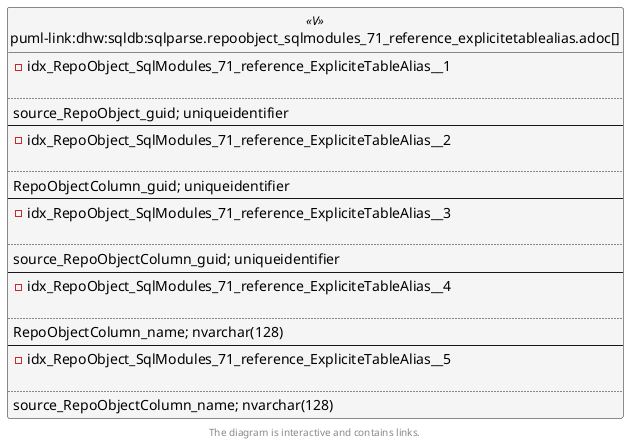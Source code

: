 @startuml
left to right direction
'top to bottom direction
hide circle
'avoide "." issues:
set namespaceSeparator none


skinparam class {
  BackgroundColor White
  BackgroundColor<<FN>> Yellow
  BackgroundColor<<FS>> Yellow
  BackgroundColor<<FT>> LightGray
  BackgroundColor<<IF>> Yellow
  BackgroundColor<<IS>> Yellow
  BackgroundColor<<P>> Aqua
  BackgroundColor<<PC>> Aqua
  BackgroundColor<<SN>> Yellow
  BackgroundColor<<SO>> SlateBlue
  BackgroundColor<<TF>> LightGray
  BackgroundColor<<TR>> Tomato
  BackgroundColor<<U>> White
  BackgroundColor<<V>> WhiteSmoke
  BackgroundColor<<X>> Aqua
  BackgroundColor<<external>> AliceBlue
}


entity "puml-link:dhw:sqldb:sqlparse.repoobject_sqlmodules_71_reference_explicitetablealias.adoc[]" as sqlparse.RepoObject_SqlModules_71_reference_ExpliciteTableAlias << V >> {
- idx_RepoObject_SqlModules_71_reference_ExpliciteTableAlias__1

..
source_RepoObject_guid; uniqueidentifier
--
- idx_RepoObject_SqlModules_71_reference_ExpliciteTableAlias__2

..
RepoObjectColumn_guid; uniqueidentifier
--
- idx_RepoObject_SqlModules_71_reference_ExpliciteTableAlias__3

..
source_RepoObjectColumn_guid; uniqueidentifier
--
- idx_RepoObject_SqlModules_71_reference_ExpliciteTableAlias__4

..
RepoObjectColumn_name; nvarchar(128)
--
- idx_RepoObject_SqlModules_71_reference_ExpliciteTableAlias__5

..
source_RepoObjectColumn_name; nvarchar(128)
}

footer The diagram is interactive and contains links.
@enduml

